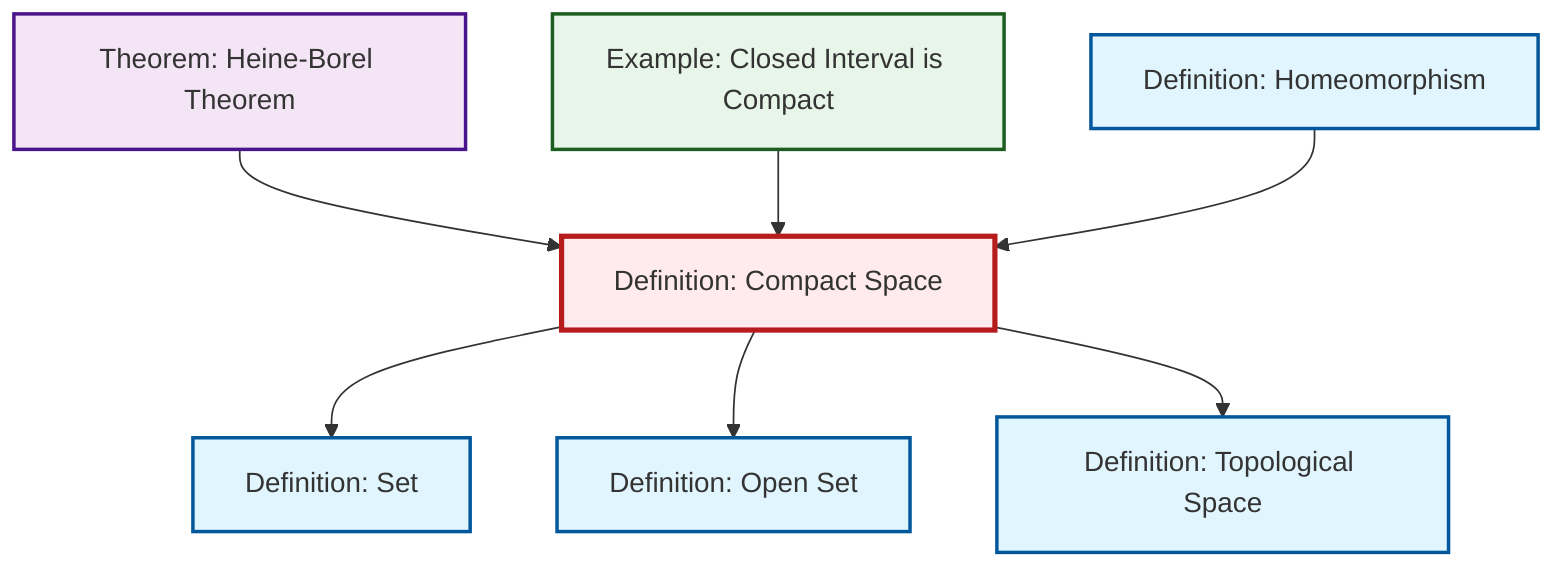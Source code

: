 graph TD
    classDef definition fill:#e1f5fe,stroke:#01579b,stroke-width:2px
    classDef theorem fill:#f3e5f5,stroke:#4a148c,stroke-width:2px
    classDef axiom fill:#fff3e0,stroke:#e65100,stroke-width:2px
    classDef example fill:#e8f5e9,stroke:#1b5e20,stroke-width:2px
    classDef current fill:#ffebee,stroke:#b71c1c,stroke-width:3px
    def-compact["Definition: Compact Space"]:::definition
    thm-heine-borel["Theorem: Heine-Borel Theorem"]:::theorem
    def-open-set["Definition: Open Set"]:::definition
    ex-closed-interval-compact["Example: Closed Interval is Compact"]:::example
    def-topological-space["Definition: Topological Space"]:::definition
    def-homeomorphism["Definition: Homeomorphism"]:::definition
    def-set["Definition: Set"]:::definition
    thm-heine-borel --> def-compact
    ex-closed-interval-compact --> def-compact
    def-compact --> def-set
    def-compact --> def-open-set
    def-homeomorphism --> def-compact
    def-compact --> def-topological-space
    class def-compact current